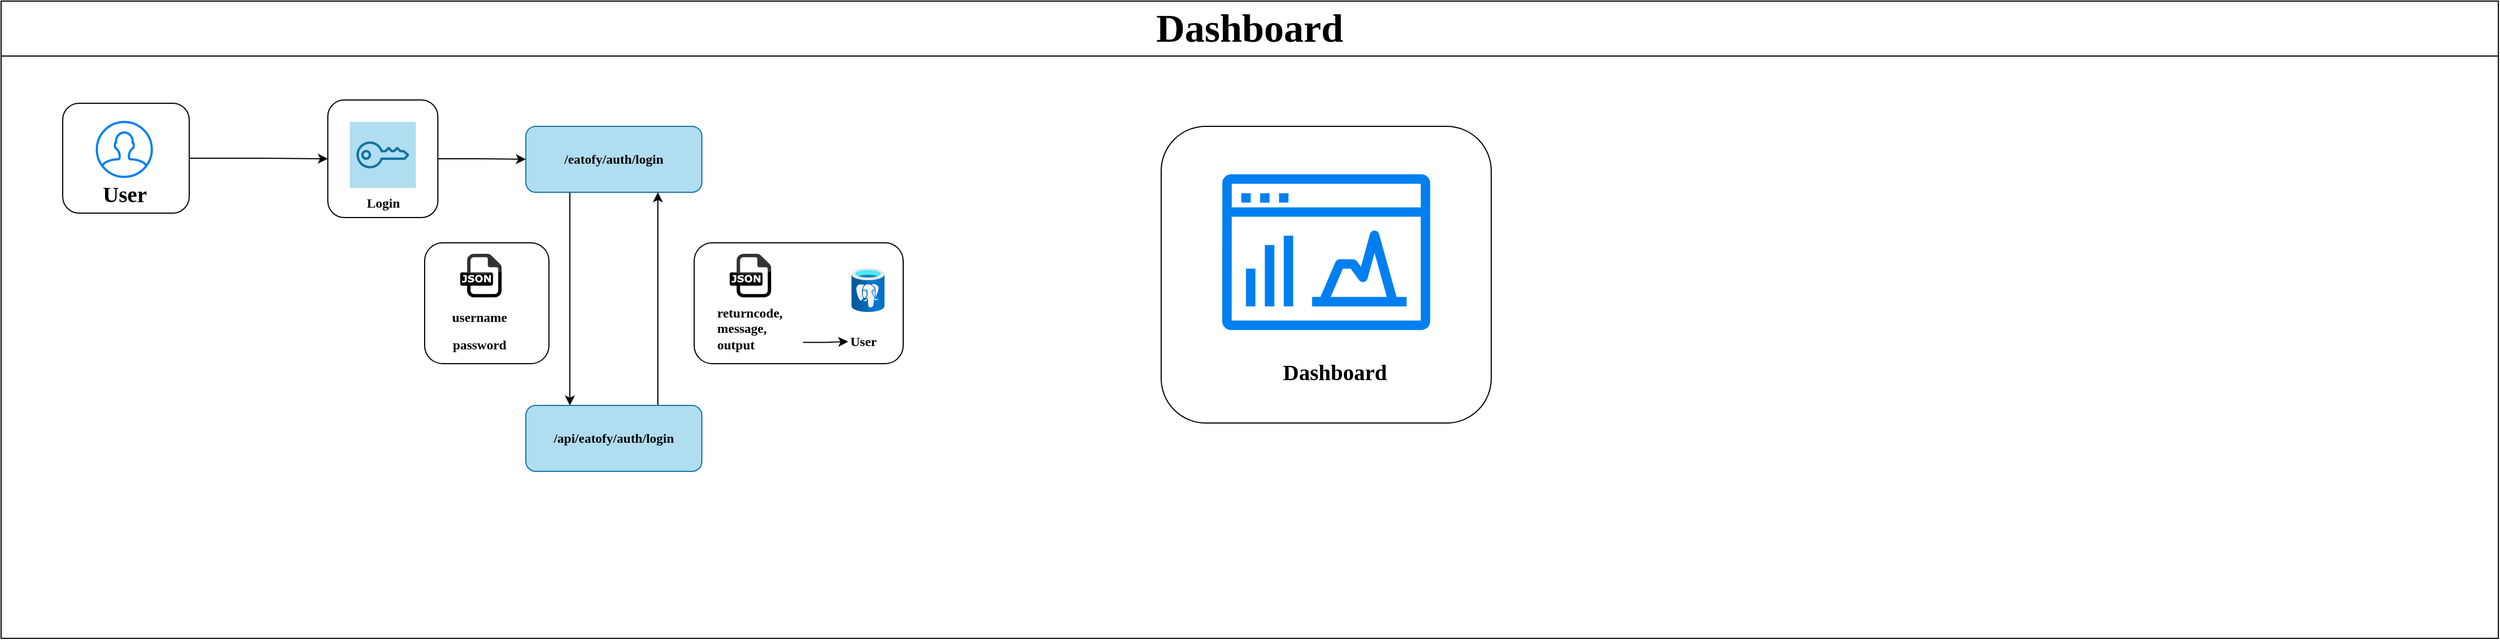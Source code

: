 <mxfile version="24.5.5" type="github">
  <diagram name="Dashboard" id="IdYxY9iABA2kAovEA9R2">
    <mxGraphModel dx="1229" dy="1800" grid="1" gridSize="10" guides="1" tooltips="1" connect="1" arrows="1" fold="1" page="1" pageScale="1" pageWidth="850" pageHeight="1100" math="0" shadow="0">
      <root>
        <mxCell id="0" />
        <mxCell id="1" parent="0" />
        <mxCell id="mP2HOwmsl2Bn5Mv73xF0-14" value="&lt;div style=&quot;font-size: 36px;&quot;&gt;&lt;font face=&quot;Garamond&quot; style=&quot;font-size: 36px;&quot;&gt;&lt;b&gt;&lt;font style=&quot;font-size: 36px;&quot;&gt;Dashboard&lt;/font&gt;&lt;/b&gt;&lt;/font&gt;&lt;/div&gt;" style="swimlane;whiteSpace=wrap;html=1;movable=0;resizable=0;rotatable=0;deletable=0;editable=0;locked=1;connectable=0;startSize=50;" vertex="1" parent="1">
          <mxGeometry x="10" y="-40" width="2270" height="580" as="geometry" />
        </mxCell>
        <mxCell id="mP2HOwmsl2Bn5Mv73xF0-4" value="" style="group;fontFamily=Garamond;" vertex="1" connectable="0" parent="1">
          <mxGeometry x="66" y="53" width="115" height="102" as="geometry" />
        </mxCell>
        <mxCell id="mP2HOwmsl2Bn5Mv73xF0-3" value="" style="rounded=1;whiteSpace=wrap;html=1;fillColor=none;fontFamily=Garamond;" vertex="1" parent="mP2HOwmsl2Bn5Mv73xF0-4">
          <mxGeometry width="115" height="100" as="geometry" />
        </mxCell>
        <mxCell id="mP2HOwmsl2Bn5Mv73xF0-1" value="" style="html=1;verticalLabelPosition=bottom;align=center;labelBackgroundColor=#ffffff;verticalAlign=top;strokeWidth=2;strokeColor=#0080F0;shadow=0;dashed=0;shape=mxgraph.ios7.icons.user;fontFamily=Garamond;" vertex="1" parent="mP2HOwmsl2Bn5Mv73xF0-4">
          <mxGeometry x="31" y="17" width="50" height="50" as="geometry" />
        </mxCell>
        <mxCell id="mP2HOwmsl2Bn5Mv73xF0-2" value="&lt;b&gt;&lt;font style=&quot;font-size: 20px;&quot;&gt;User&lt;/font&gt;&lt;/b&gt;" style="text;html=1;align=center;verticalAlign=middle;resizable=0;points=[];autosize=1;strokeColor=none;fillColor=none;fontFamily=Garamond;" vertex="1" parent="mP2HOwmsl2Bn5Mv73xF0-4">
          <mxGeometry x="16" y="62" width="80" height="40" as="geometry" />
        </mxCell>
        <mxCell id="mP2HOwmsl2Bn5Mv73xF0-24" style="edgeStyle=orthogonalEdgeStyle;rounded=0;orthogonalLoop=1;jettySize=auto;html=1;exitX=0.25;exitY=1;exitDx=0;exitDy=0;entryX=0.25;entryY=0;entryDx=0;entryDy=0;" edge="1" parent="1" source="mP2HOwmsl2Bn5Mv73xF0-5" target="mP2HOwmsl2Bn5Mv73xF0-15">
          <mxGeometry relative="1" as="geometry" />
        </mxCell>
        <mxCell id="mP2HOwmsl2Bn5Mv73xF0-5" value="&lt;b&gt;/eatofy/auth/login&lt;/b&gt;" style="rounded=1;whiteSpace=wrap;html=1;fillColor=#b1ddf0;strokeColor=#10739e;fontFamily=Garamond;" vertex="1" parent="1">
          <mxGeometry x="487" y="74" width="160" height="60" as="geometry" />
        </mxCell>
        <mxCell id="mP2HOwmsl2Bn5Mv73xF0-10" value="" style="group;fontFamily=Garamond;" vertex="1" connectable="0" parent="1">
          <mxGeometry x="307" y="50" width="100" height="107" as="geometry" />
        </mxCell>
        <mxCell id="mP2HOwmsl2Bn5Mv73xF0-7" value="&lt;b&gt;Login&lt;/b&gt;" style="sketch=0;outlineConnect=0;strokeColor=#10739e;fillColor=#b1ddf0;dashed=0;verticalLabelPosition=bottom;verticalAlign=top;align=center;html=1;fontSize=12;fontStyle=0;aspect=fixed;shape=mxgraph.aws4.resourceIcon;resIcon=mxgraph.aws4.addon;fontFamily=Garamond;" vertex="1" parent="mP2HOwmsl2Bn5Mv73xF0-10">
          <mxGeometry x="20" y="20" width="60" height="60" as="geometry" />
        </mxCell>
        <mxCell id="mP2HOwmsl2Bn5Mv73xF0-9" value="" style="rounded=1;whiteSpace=wrap;html=1;fillColor=none;fontFamily=Garamond;" vertex="1" parent="mP2HOwmsl2Bn5Mv73xF0-10">
          <mxGeometry width="100" height="107" as="geometry" />
        </mxCell>
        <mxCell id="mP2HOwmsl2Bn5Mv73xF0-12" style="edgeStyle=orthogonalEdgeStyle;rounded=0;orthogonalLoop=1;jettySize=auto;html=1;exitX=1;exitY=0.5;exitDx=0;exitDy=0;fontFamily=Garamond;" edge="1" parent="1" source="mP2HOwmsl2Bn5Mv73xF0-3" target="mP2HOwmsl2Bn5Mv73xF0-9">
          <mxGeometry relative="1" as="geometry" />
        </mxCell>
        <mxCell id="mP2HOwmsl2Bn5Mv73xF0-13" style="edgeStyle=orthogonalEdgeStyle;rounded=0;orthogonalLoop=1;jettySize=auto;html=1;exitX=1;exitY=0.5;exitDx=0;exitDy=0;entryX=0;entryY=0.5;entryDx=0;entryDy=0;fontFamily=Garamond;" edge="1" parent="1" source="mP2HOwmsl2Bn5Mv73xF0-9" target="mP2HOwmsl2Bn5Mv73xF0-5">
          <mxGeometry relative="1" as="geometry" />
        </mxCell>
        <mxCell id="mP2HOwmsl2Bn5Mv73xF0-25" style="edgeStyle=orthogonalEdgeStyle;rounded=0;orthogonalLoop=1;jettySize=auto;html=1;exitX=0.75;exitY=0;exitDx=0;exitDy=0;entryX=0.75;entryY=1;entryDx=0;entryDy=0;" edge="1" parent="1" source="mP2HOwmsl2Bn5Mv73xF0-15" target="mP2HOwmsl2Bn5Mv73xF0-5">
          <mxGeometry relative="1" as="geometry" />
        </mxCell>
        <mxCell id="mP2HOwmsl2Bn5Mv73xF0-15" value="&lt;b&gt;/api/eatofy/auth/login&lt;/b&gt;" style="rounded=1;whiteSpace=wrap;html=1;fillColor=#b1ddf0;strokeColor=#10739e;fontFamily=Garamond;" vertex="1" parent="1">
          <mxGeometry x="487" y="328" width="160" height="60" as="geometry" />
        </mxCell>
        <mxCell id="mP2HOwmsl2Bn5Mv73xF0-23" value="" style="group" vertex="1" connectable="0" parent="1">
          <mxGeometry x="395" y="180" width="113" height="110" as="geometry" />
        </mxCell>
        <mxCell id="mP2HOwmsl2Bn5Mv73xF0-19" value="" style="rounded=1;whiteSpace=wrap;html=1;fillColor=none;" vertex="1" parent="mP2HOwmsl2Bn5Mv73xF0-23">
          <mxGeometry width="113" height="110" as="geometry" />
        </mxCell>
        <mxCell id="mP2HOwmsl2Bn5Mv73xF0-18" value="" style="dashed=0;outlineConnect=0;html=1;align=center;labelPosition=center;verticalLabelPosition=bottom;verticalAlign=top;shape=mxgraph.webicons.json;gradientColor=none;strokeColor=none;fillColor=none;" vertex="1" parent="mP2HOwmsl2Bn5Mv73xF0-23">
          <mxGeometry x="24" y="3" width="55" height="53" as="geometry" />
        </mxCell>
        <mxCell id="mP2HOwmsl2Bn5Mv73xF0-21" value="&lt;font face=&quot;Garamond&quot;&gt;&lt;b&gt;u&lt;/b&gt;&lt;/font&gt;&lt;b&gt;&lt;font face=&quot;Garamond&quot;&gt;sername&lt;br&gt;&lt;/font&gt;&lt;/b&gt;" style="text;html=1;align=center;verticalAlign=middle;whiteSpace=wrap;rounded=0;" vertex="1" parent="mP2HOwmsl2Bn5Mv73xF0-23">
          <mxGeometry x="20" y="53.25" width="60" height="30" as="geometry" />
        </mxCell>
        <mxCell id="mP2HOwmsl2Bn5Mv73xF0-22" value="&lt;font face=&quot;Garamond&quot;&gt;&lt;b&gt;password&lt;/b&gt;&lt;/font&gt;" style="text;html=1;align=center;verticalAlign=middle;whiteSpace=wrap;rounded=0;" vertex="1" parent="mP2HOwmsl2Bn5Mv73xF0-23">
          <mxGeometry x="20" y="78" width="60" height="30" as="geometry" />
        </mxCell>
        <mxCell id="mP2HOwmsl2Bn5Mv73xF0-27" value="" style="rounded=1;whiteSpace=wrap;html=1;fillColor=none;" vertex="1" parent="1">
          <mxGeometry x="640" y="180" width="190" height="110" as="geometry" />
        </mxCell>
        <mxCell id="mP2HOwmsl2Bn5Mv73xF0-28" value="" style="dashed=0;outlineConnect=0;html=1;align=center;labelPosition=center;verticalLabelPosition=bottom;verticalAlign=top;shape=mxgraph.webicons.json;gradientColor=none;strokeColor=none;fillColor=none;" vertex="1" parent="1">
          <mxGeometry x="664" y="183" width="55" height="53" as="geometry" />
        </mxCell>
        <mxCell id="mP2HOwmsl2Bn5Mv73xF0-34" style="edgeStyle=orthogonalEdgeStyle;rounded=0;orthogonalLoop=1;jettySize=auto;html=1;exitX=1;exitY=0.75;exitDx=0;exitDy=0;entryX=0;entryY=0.5;entryDx=0;entryDy=0;" edge="1" parent="1" source="mP2HOwmsl2Bn5Mv73xF0-29" target="mP2HOwmsl2Bn5Mv73xF0-33">
          <mxGeometry relative="1" as="geometry" />
        </mxCell>
        <mxCell id="mP2HOwmsl2Bn5Mv73xF0-29" value="&lt;div align=&quot;left&quot;&gt;&lt;font face=&quot;Garamond&quot;&gt;&lt;b&gt;returncode,&lt;/b&gt;&lt;/font&gt;&lt;/div&gt;&lt;div align=&quot;left&quot;&gt;&lt;font face=&quot;Garamond&quot;&gt;&lt;b&gt;message,&lt;/b&gt;&lt;/font&gt;&lt;/div&gt;&lt;div align=&quot;left&quot;&gt;&lt;font face=&quot;Garamond&quot;&gt;&lt;b&gt;output&lt;br&gt;&lt;/b&gt;&lt;/font&gt;&lt;/div&gt;" style="text;html=1;align=left;verticalAlign=middle;whiteSpace=wrap;rounded=0;" vertex="1" parent="1">
          <mxGeometry x="659" y="233.25" width="80" height="49.75" as="geometry" />
        </mxCell>
        <mxCell id="mP2HOwmsl2Bn5Mv73xF0-32" value="" style="image;aspect=fixed;html=1;points=[];align=center;fontSize=12;image=img/lib/azure2/databases/Azure_Database_PostgreSQL_Server.svg;imageBorder=none;" vertex="1" parent="1">
          <mxGeometry x="783" y="203" width="30" height="40" as="geometry" />
        </mxCell>
        <mxCell id="mP2HOwmsl2Bn5Mv73xF0-33" value="&lt;b&gt;&lt;font face=&quot;Garamond&quot;&gt;User&lt;br&gt;&lt;/font&gt;&lt;/b&gt;" style="text;html=1;align=left;verticalAlign=middle;whiteSpace=wrap;rounded=0;" vertex="1" parent="1">
          <mxGeometry x="780" y="260" width="41" height="19.75" as="geometry" />
        </mxCell>
        <mxCell id="mP2HOwmsl2Bn5Mv73xF0-35" value="" style="sketch=0;outlineConnect=0;fontColor=#232F3E;gradientColor=none;fillColor=#0080F0;strokeColor=none;dashed=0;verticalLabelPosition=bottom;verticalAlign=top;align=center;html=1;fontSize=12;fontStyle=0;aspect=fixed;pointerEvents=1;shape=mxgraph.aws4.opensearch_dashboards;" vertex="1" parent="1">
          <mxGeometry x="1120" y="117" width="189.05" height="143" as="geometry" />
        </mxCell>
        <mxCell id="mP2HOwmsl2Bn5Mv73xF0-36" value="" style="rounded=1;whiteSpace=wrap;html=1;fillColor=none;" vertex="1" parent="1">
          <mxGeometry x="1064.53" y="74" width="300" height="270" as="geometry" />
        </mxCell>
        <mxCell id="mP2HOwmsl2Bn5Mv73xF0-37" value="&lt;font style=&quot;font-size: 20px;&quot; face=&quot;Garamond&quot;&gt;&lt;b&gt;Dashboard&lt;/b&gt;&lt;/font&gt;" style="text;html=1;align=center;verticalAlign=middle;whiteSpace=wrap;rounded=0;" vertex="1" parent="1">
          <mxGeometry x="1149.53" y="272" width="145.47" height="50" as="geometry" />
        </mxCell>
      </root>
    </mxGraphModel>
  </diagram>
</mxfile>
